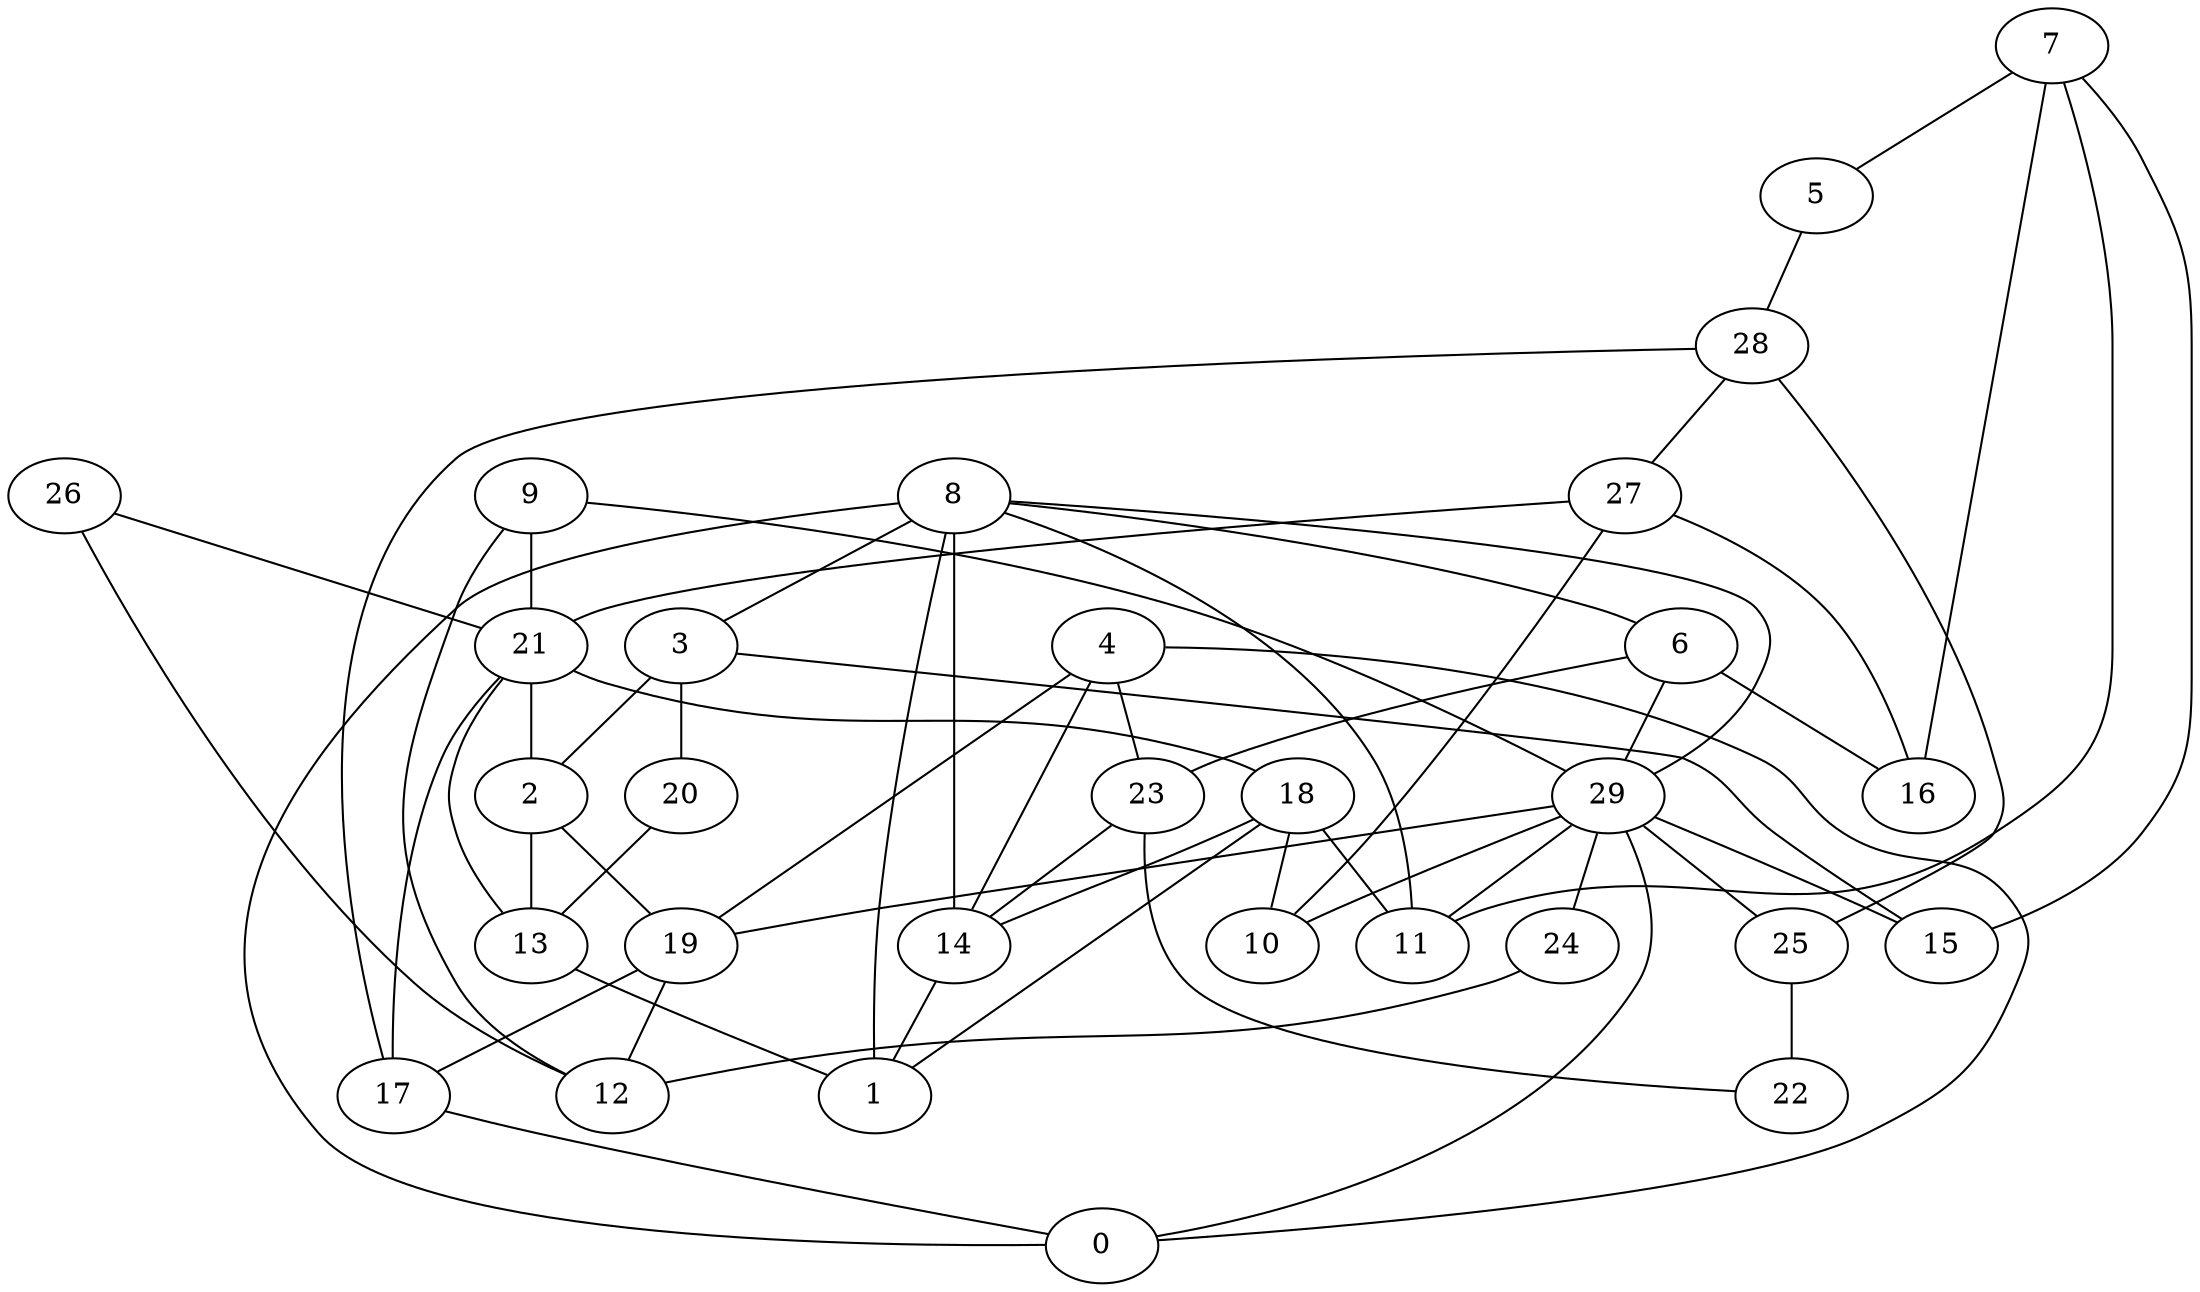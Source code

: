 digraph GG_graph {

subgraph G_graph {
edge [color = black]
"26" -> "12" [dir = none]
"26" -> "21" [dir = none]
"14" -> "1" [dir = none]
"23" -> "22" [dir = none]
"23" -> "14" [dir = none]
"21" -> "13" [dir = none]
"21" -> "2" [dir = none]
"21" -> "17" [dir = none]
"20" -> "13" [dir = none]
"6" -> "23" [dir = none]
"6" -> "16" [dir = none]
"6" -> "29" [dir = none]
"8" -> "3" [dir = none]
"8" -> "29" [dir = none]
"27" -> "10" [dir = none]
"9" -> "21" [dir = none]
"9" -> "29" [dir = none]
"29" -> "24" [dir = none]
"29" -> "11" [dir = none]
"29" -> "19" [dir = none]
"29" -> "10" [dir = none]
"29" -> "0" [dir = none]
"29" -> "25" [dir = none]
"28" -> "25" [dir = none]
"7" -> "15" [dir = none]
"7" -> "16" [dir = none]
"5" -> "28" [dir = none]
"18" -> "14" [dir = none]
"4" -> "14" [dir = none]
"25" -> "22" [dir = none]
"29" -> "15" [dir = none]
"4" -> "23" [dir = none]
"3" -> "15" [dir = none]
"8" -> "1" [dir = none]
"8" -> "14" [dir = none]
"19" -> "12" [dir = none]
"28" -> "27" [dir = none]
"3" -> "20" [dir = none]
"4" -> "19" [dir = none]
"27" -> "21" [dir = none]
"19" -> "17" [dir = none]
"18" -> "11" [dir = none]
"8" -> "0" [dir = none]
"8" -> "11" [dir = none]
"17" -> "0" [dir = none]
"27" -> "16" [dir = none]
"21" -> "18" [dir = none]
"2" -> "19" [dir = none]
"28" -> "17" [dir = none]
"18" -> "1" [dir = none]
"7" -> "11" [dir = none]
"7" -> "5" [dir = none]
"2" -> "13" [dir = none]
"24" -> "12" [dir = none]
"8" -> "6" [dir = none]
"3" -> "2" [dir = none]
"9" -> "12" [dir = none]
"18" -> "10" [dir = none]
"4" -> "0" [dir = none]
"13" -> "1" [dir = none]
}

}
